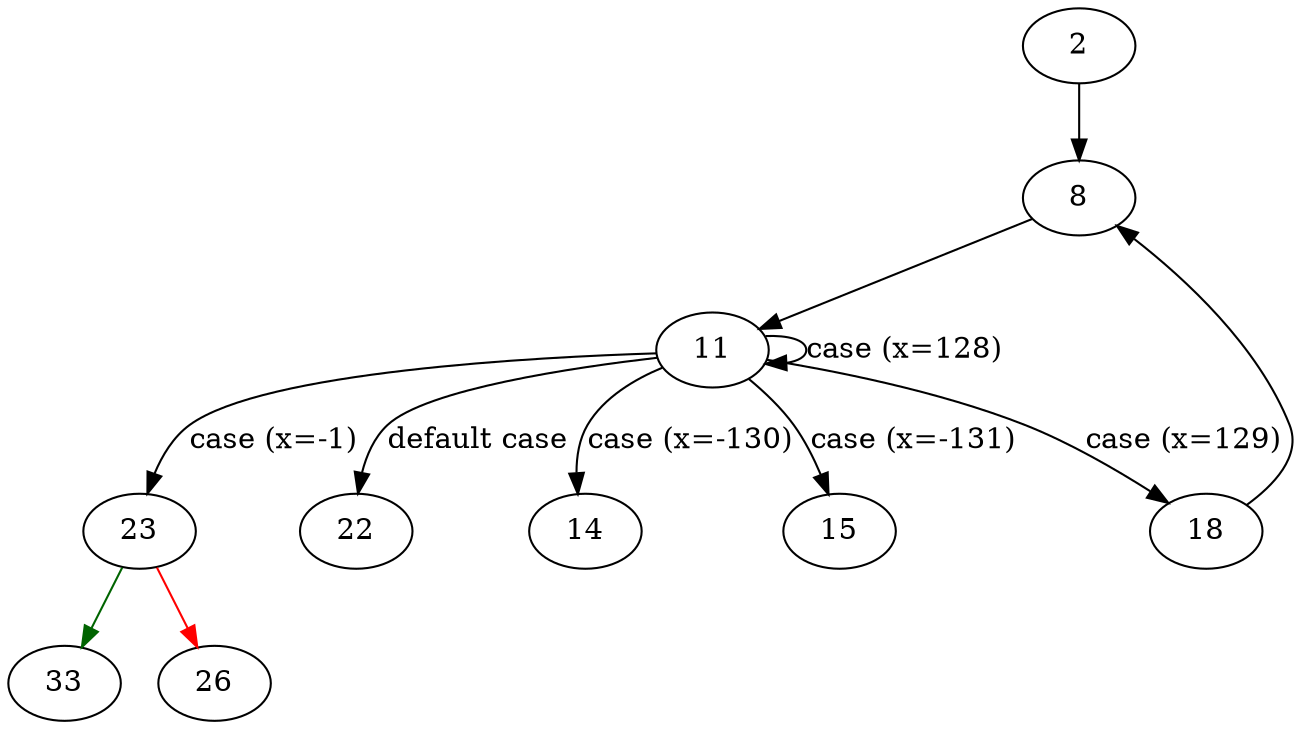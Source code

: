 strict digraph "main" {
	// Node definitions.
	2 [entry=true];
	8;
	11;
	23;
	14;
	15;
	18;
	22;
	33;
	26;

	// Edge definitions.
	2 -> 8;
	8 -> 11;
	11 -> 11 [
		cond="case (x=128)"
		label="case (x=128)"
	];
	11 -> 23 [
		cond="case (x=-1)"
		label="case (x=-1)"
	];
	11 -> 14 [
		cond="case (x=-130)"
		label="case (x=-130)"
	];
	11 -> 15 [
		cond="case (x=-131)"
		label="case (x=-131)"
	];
	11 -> 18 [
		cond="case (x=129)"
		label="case (x=129)"
	];
	11 -> 22 [
		cond="default case"
		label="default case"
	];
	23 -> 33 [
		color=darkgreen
		cond=true
	];
	23 -> 26 [
		color=red
		cond=false
	];
	18 -> 8;
}